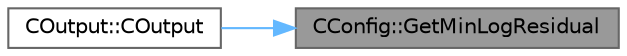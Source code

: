 digraph "CConfig::GetMinLogResidual"
{
 // LATEX_PDF_SIZE
  bgcolor="transparent";
  edge [fontname=Helvetica,fontsize=10,labelfontname=Helvetica,labelfontsize=10];
  node [fontname=Helvetica,fontsize=10,shape=box,height=0.2,width=0.4];
  rankdir="RL";
  Node1 [id="Node000001",label="CConfig::GetMinLogResidual",height=0.2,width=0.4,color="gray40", fillcolor="grey60", style="filled", fontcolor="black",tooltip="Value of the minimum residual value (log10 scale)."];
  Node1 -> Node2 [id="edge1_Node000001_Node000002",dir="back",color="steelblue1",style="solid",tooltip=" "];
  Node2 [id="Node000002",label="COutput::COutput",height=0.2,width=0.4,color="grey40", fillcolor="white", style="filled",URL="$classCOutput.html#aaa7c40fcaab595257d7809cd4bec617b",tooltip="Constructor of the class."];
}
